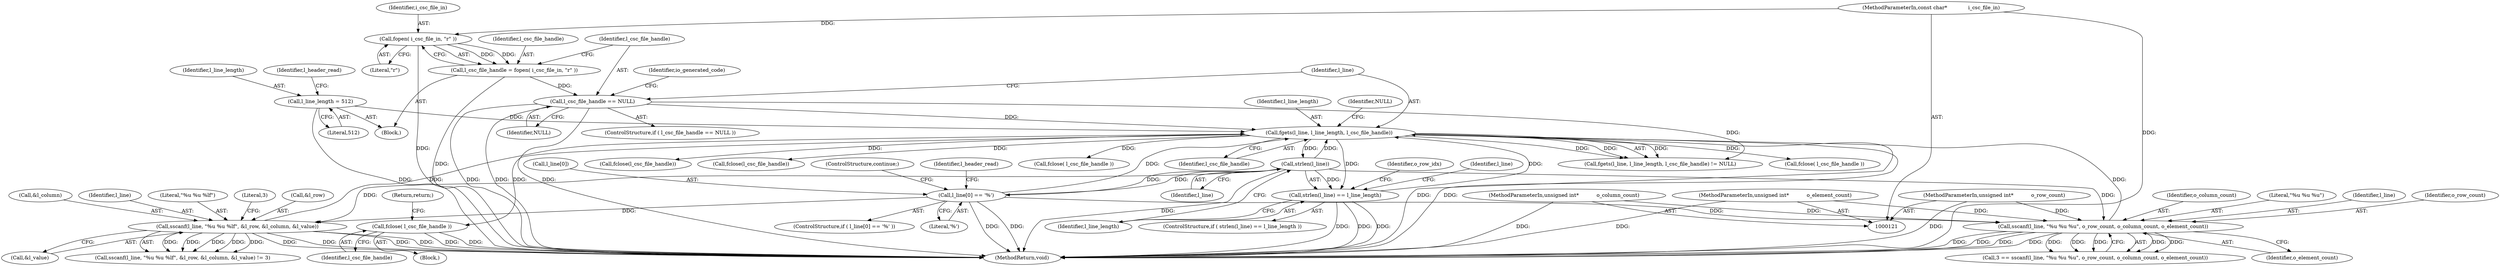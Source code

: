 digraph "0_libxsmm_151481489192e6d1997f8bde52c5c425ea41741d_1@API" {
"1000416" [label="(Call,fclose( l_csc_file_handle ))"];
"1000165" [label="(Call,fgets(l_line, l_line_length, l_csc_file_handle))"];
"1000435" [label="(Call,sscanf(l_line, \"%u %u %lf\", &l_row, &l_column, &l_value))"];
"1000207" [label="(Call,l_line[0] == '%')"];
"1000173" [label="(Call,strlen(l_line))"];
"1000225" [label="(Call,sscanf(l_line, \"%u %u %u\", o_row_count, o_column_count, o_element_count))"];
"1000127" [label="(MethodParameterIn,unsigned int*           o_row_count)"];
"1000128" [label="(MethodParameterIn,unsigned int*           o_column_count)"];
"1000129" [label="(MethodParameterIn,unsigned int*           o_element_count)"];
"1000133" [label="(Call,l_line_length = 512)"];
"1000172" [label="(Call,strlen(l_line) == l_line_length)"];
"1000155" [label="(Call,l_csc_file_handle == NULL)"];
"1000149" [label="(Call,l_csc_file_handle = fopen( i_csc_file_in, \"r\" ))"];
"1000151" [label="(Call,fopen( i_csc_file_in, \"r\" ))"];
"1000123" [label="(MethodParameterIn,const char*             i_csc_file_in)"];
"1000442" [label="(Call,&l_value)"];
"1000157" [label="(Identifier,NULL)"];
"1000123" [label="(MethodParameterIn,const char*             i_csc_file_in)"];
"1000444" [label="(Literal,3)"];
"1000412" [label="(Block,)"];
"1000127" [label="(MethodParameterIn,unsigned int*           o_row_count)"];
"1000151" [label="(Call,fopen( i_csc_file_in, \"r\" ))"];
"1000155" [label="(Call,l_csc_file_handle == NULL)"];
"1000438" [label="(Call,&l_row)"];
"1000174" [label="(Identifier,l_line)"];
"1000209" [label="(Identifier,l_line)"];
"1000129" [label="(MethodParameterIn,unsigned int*           o_element_count)"];
"1000416" [label="(Call,fclose( l_csc_file_handle ))"];
"1000200" [label="(Call,fclose( l_csc_file_handle ))"];
"1000218" [label="(Identifier,l_header_read)"];
"1000207" [label="(Call,l_line[0] == '%')"];
"1000169" [label="(Identifier,NULL)"];
"1000226" [label="(Identifier,l_line)"];
"1000223" [label="(Call,3 == sscanf(l_line, \"%u %u %u\", o_row_count, o_column_count, o_element_count))"];
"1000585" [label="(MethodReturn,void)"];
"1000208" [label="(Call,l_line[0])"];
"1000336" [label="(Call,fclose(l_csc_file_handle))"];
"1000228" [label="(Identifier,o_row_count)"];
"1000206" [label="(ControlStructure,if ( l_line[0] == '%' ))"];
"1000229" [label="(Identifier,o_column_count)"];
"1000133" [label="(Call,l_line_length = 512)"];
"1000152" [label="(Identifier,i_csc_file_in)"];
"1000418" [label="(Return,return;)"];
"1000166" [label="(Identifier,l_line)"];
"1000440" [label="(Call,&l_column)"];
"1000134" [label="(Identifier,l_line_length)"];
"1000225" [label="(Call,sscanf(l_line, \"%u %u %u\", o_row_count, o_column_count, o_element_count))"];
"1000128" [label="(MethodParameterIn,unsigned int*           o_column_count)"];
"1000135" [label="(Literal,512)"];
"1000227" [label="(Literal,\"%u %u %u\")"];
"1000172" [label="(Call,strlen(l_line) == l_line_length)"];
"1000165" [label="(Call,fgets(l_line, l_line_length, l_csc_file_handle))"];
"1000211" [label="(Literal,'%')"];
"1000164" [label="(Call,fgets(l_line, l_line_length, l_csc_file_handle) != NULL)"];
"1000435" [label="(Call,sscanf(l_line, \"%u %u %lf\", &l_row, &l_column, &l_value))"];
"1000469" [label="(Call,fclose(l_csc_file_handle))"];
"1000171" [label="(ControlStructure,if ( strlen(l_line) == l_line_length ))"];
"1000173" [label="(Call,strlen(l_line))"];
"1000230" [label="(Identifier,o_element_count)"];
"1000139" [label="(Identifier,l_header_read)"];
"1000150" [label="(Identifier,l_csc_file_handle)"];
"1000417" [label="(Identifier,l_csc_file_handle)"];
"1000156" [label="(Identifier,l_csc_file_handle)"];
"1000167" [label="(Identifier,l_line_length)"];
"1000514" [label="(Call,fclose( l_csc_file_handle ))"];
"1000436" [label="(Identifier,l_line)"];
"1000437" [label="(Literal,\"%u %u %lf\")"];
"1000179" [label="(Identifier,o_row_idx)"];
"1000160" [label="(Identifier,io_generated_code)"];
"1000130" [label="(Block,)"];
"1000175" [label="(Identifier,l_line_length)"];
"1000149" [label="(Call,l_csc_file_handle = fopen( i_csc_file_in, \"r\" ))"];
"1000153" [label="(Literal,\"r\")"];
"1000434" [label="(Call,sscanf(l_line, \"%u %u %lf\", &l_row, &l_column, &l_value) != 3)"];
"1000213" [label="(ControlStructure,continue;)"];
"1000154" [label="(ControlStructure,if ( l_csc_file_handle == NULL ))"];
"1000168" [label="(Identifier,l_csc_file_handle)"];
"1000416" -> "1000412"  [label="AST: "];
"1000416" -> "1000417"  [label="CFG: "];
"1000417" -> "1000416"  [label="AST: "];
"1000418" -> "1000416"  [label="CFG: "];
"1000416" -> "1000585"  [label="DDG: "];
"1000416" -> "1000585"  [label="DDG: "];
"1000165" -> "1000416"  [label="DDG: "];
"1000165" -> "1000164"  [label="AST: "];
"1000165" -> "1000168"  [label="CFG: "];
"1000166" -> "1000165"  [label="AST: "];
"1000167" -> "1000165"  [label="AST: "];
"1000168" -> "1000165"  [label="AST: "];
"1000169" -> "1000165"  [label="CFG: "];
"1000165" -> "1000585"  [label="DDG: "];
"1000165" -> "1000585"  [label="DDG: "];
"1000165" -> "1000164"  [label="DDG: "];
"1000165" -> "1000164"  [label="DDG: "];
"1000165" -> "1000164"  [label="DDG: "];
"1000435" -> "1000165"  [label="DDG: "];
"1000225" -> "1000165"  [label="DDG: "];
"1000207" -> "1000165"  [label="DDG: "];
"1000173" -> "1000165"  [label="DDG: "];
"1000133" -> "1000165"  [label="DDG: "];
"1000172" -> "1000165"  [label="DDG: "];
"1000155" -> "1000165"  [label="DDG: "];
"1000165" -> "1000173"  [label="DDG: "];
"1000165" -> "1000172"  [label="DDG: "];
"1000165" -> "1000200"  [label="DDG: "];
"1000165" -> "1000336"  [label="DDG: "];
"1000165" -> "1000469"  [label="DDG: "];
"1000165" -> "1000514"  [label="DDG: "];
"1000435" -> "1000434"  [label="AST: "];
"1000435" -> "1000442"  [label="CFG: "];
"1000436" -> "1000435"  [label="AST: "];
"1000437" -> "1000435"  [label="AST: "];
"1000438" -> "1000435"  [label="AST: "];
"1000440" -> "1000435"  [label="AST: "];
"1000442" -> "1000435"  [label="AST: "];
"1000444" -> "1000435"  [label="CFG: "];
"1000435" -> "1000585"  [label="DDG: "];
"1000435" -> "1000585"  [label="DDG: "];
"1000435" -> "1000585"  [label="DDG: "];
"1000435" -> "1000585"  [label="DDG: "];
"1000435" -> "1000434"  [label="DDG: "];
"1000435" -> "1000434"  [label="DDG: "];
"1000435" -> "1000434"  [label="DDG: "];
"1000435" -> "1000434"  [label="DDG: "];
"1000435" -> "1000434"  [label="DDG: "];
"1000207" -> "1000435"  [label="DDG: "];
"1000173" -> "1000435"  [label="DDG: "];
"1000207" -> "1000206"  [label="AST: "];
"1000207" -> "1000211"  [label="CFG: "];
"1000208" -> "1000207"  [label="AST: "];
"1000211" -> "1000207"  [label="AST: "];
"1000213" -> "1000207"  [label="CFG: "];
"1000218" -> "1000207"  [label="CFG: "];
"1000207" -> "1000585"  [label="DDG: "];
"1000207" -> "1000585"  [label="DDG: "];
"1000207" -> "1000173"  [label="DDG: "];
"1000173" -> "1000207"  [label="DDG: "];
"1000207" -> "1000225"  [label="DDG: "];
"1000173" -> "1000172"  [label="AST: "];
"1000173" -> "1000174"  [label="CFG: "];
"1000174" -> "1000173"  [label="AST: "];
"1000175" -> "1000173"  [label="CFG: "];
"1000173" -> "1000585"  [label="DDG: "];
"1000173" -> "1000172"  [label="DDG: "];
"1000173" -> "1000225"  [label="DDG: "];
"1000225" -> "1000223"  [label="AST: "];
"1000225" -> "1000230"  [label="CFG: "];
"1000226" -> "1000225"  [label="AST: "];
"1000227" -> "1000225"  [label="AST: "];
"1000228" -> "1000225"  [label="AST: "];
"1000229" -> "1000225"  [label="AST: "];
"1000230" -> "1000225"  [label="AST: "];
"1000223" -> "1000225"  [label="CFG: "];
"1000225" -> "1000585"  [label="DDG: "];
"1000225" -> "1000585"  [label="DDG: "];
"1000225" -> "1000585"  [label="DDG: "];
"1000225" -> "1000585"  [label="DDG: "];
"1000225" -> "1000223"  [label="DDG: "];
"1000225" -> "1000223"  [label="DDG: "];
"1000225" -> "1000223"  [label="DDG: "];
"1000225" -> "1000223"  [label="DDG: "];
"1000225" -> "1000223"  [label="DDG: "];
"1000127" -> "1000225"  [label="DDG: "];
"1000128" -> "1000225"  [label="DDG: "];
"1000129" -> "1000225"  [label="DDG: "];
"1000127" -> "1000121"  [label="AST: "];
"1000127" -> "1000585"  [label="DDG: "];
"1000128" -> "1000121"  [label="AST: "];
"1000128" -> "1000585"  [label="DDG: "];
"1000129" -> "1000121"  [label="AST: "];
"1000129" -> "1000585"  [label="DDG: "];
"1000133" -> "1000130"  [label="AST: "];
"1000133" -> "1000135"  [label="CFG: "];
"1000134" -> "1000133"  [label="AST: "];
"1000135" -> "1000133"  [label="AST: "];
"1000139" -> "1000133"  [label="CFG: "];
"1000133" -> "1000585"  [label="DDG: "];
"1000172" -> "1000171"  [label="AST: "];
"1000172" -> "1000175"  [label="CFG: "];
"1000175" -> "1000172"  [label="AST: "];
"1000179" -> "1000172"  [label="CFG: "];
"1000209" -> "1000172"  [label="CFG: "];
"1000172" -> "1000585"  [label="DDG: "];
"1000172" -> "1000585"  [label="DDG: "];
"1000172" -> "1000585"  [label="DDG: "];
"1000155" -> "1000154"  [label="AST: "];
"1000155" -> "1000157"  [label="CFG: "];
"1000156" -> "1000155"  [label="AST: "];
"1000157" -> "1000155"  [label="AST: "];
"1000160" -> "1000155"  [label="CFG: "];
"1000166" -> "1000155"  [label="CFG: "];
"1000155" -> "1000585"  [label="DDG: "];
"1000155" -> "1000585"  [label="DDG: "];
"1000155" -> "1000585"  [label="DDG: "];
"1000149" -> "1000155"  [label="DDG: "];
"1000155" -> "1000164"  [label="DDG: "];
"1000149" -> "1000130"  [label="AST: "];
"1000149" -> "1000151"  [label="CFG: "];
"1000150" -> "1000149"  [label="AST: "];
"1000151" -> "1000149"  [label="AST: "];
"1000156" -> "1000149"  [label="CFG: "];
"1000149" -> "1000585"  [label="DDG: "];
"1000151" -> "1000149"  [label="DDG: "];
"1000151" -> "1000149"  [label="DDG: "];
"1000151" -> "1000153"  [label="CFG: "];
"1000152" -> "1000151"  [label="AST: "];
"1000153" -> "1000151"  [label="AST: "];
"1000151" -> "1000585"  [label="DDG: "];
"1000123" -> "1000151"  [label="DDG: "];
"1000123" -> "1000121"  [label="AST: "];
"1000123" -> "1000585"  [label="DDG: "];
}

